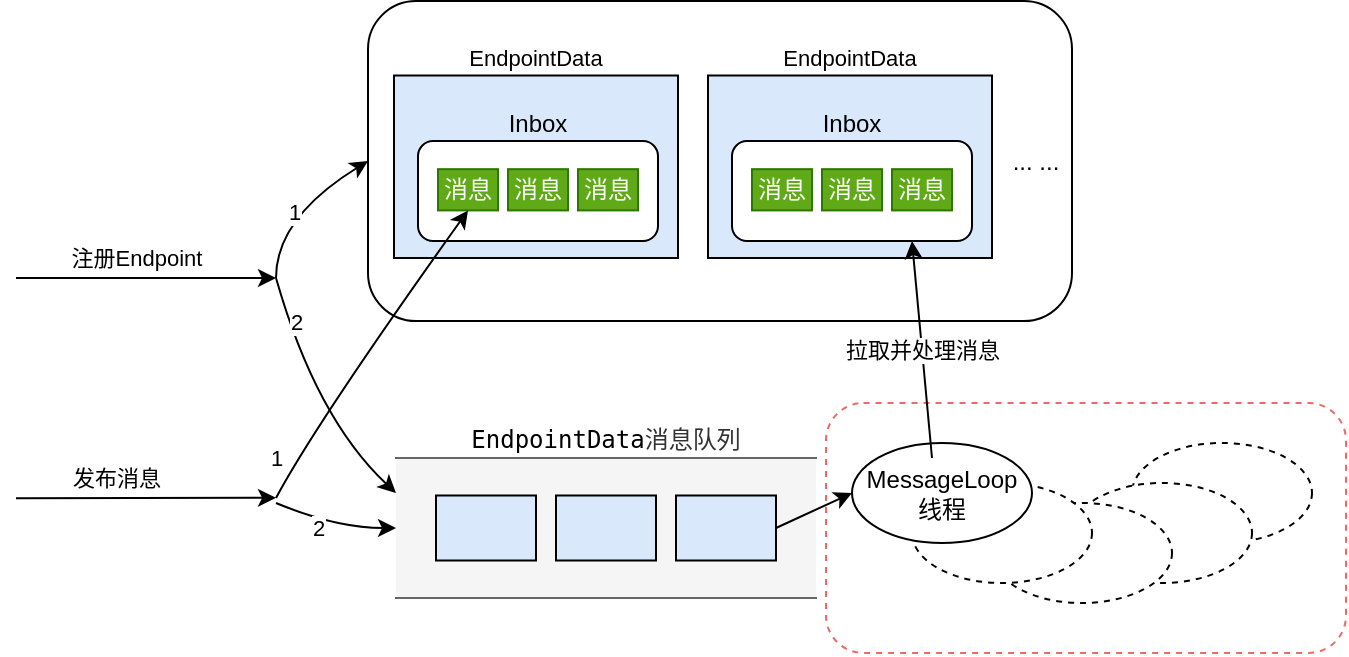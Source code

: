 <mxfile version="13.6.2" type="github">
  <diagram id="C5RBs43oDa-KdzZeNtuy" name="Page-1">
    <mxGraphModel dx="1640" dy="1662" grid="1" gridSize="10" guides="1" tooltips="1" connect="1" arrows="1" fold="1" page="1" pageScale="1" pageWidth="827" pageHeight="1169" math="0" shadow="0">
      <root>
        <mxCell id="WIyWlLk6GJQsqaUBKTNV-0" />
        <mxCell id="WIyWlLk6GJQsqaUBKTNV-1" parent="WIyWlLk6GJQsqaUBKTNV-0" />
        <mxCell id="Rbc1TjmeXXia_k8j4YUo-80" value="" style="rounded=1;whiteSpace=wrap;html=1;strokeColor=#000000;strokeWidth=1;fillColor=#ffffff;" vertex="1" parent="WIyWlLk6GJQsqaUBKTNV-1">
          <mxGeometry x="-614" y="-58.48" width="352" height="160" as="geometry" />
        </mxCell>
        <mxCell id="Rbc1TjmeXXia_k8j4YUo-50" value="" style="rounded=1;whiteSpace=wrap;html=1;dashed=1;fillColor=#ffffff;strokeColor=#EA6B66;strokeWidth=1;" vertex="1" parent="WIyWlLk6GJQsqaUBKTNV-1">
          <mxGeometry x="-385" y="142.5" width="260" height="125" as="geometry" />
        </mxCell>
        <mxCell id="Rbc1TjmeXXia_k8j4YUo-29" value="&lt;span style=&quot;color: rgb(0 , 0 , 0) ; background-color: rgb(255 , 255 , 255) ; font-family: &amp;#34;jetbrains mono&amp;#34; , monospace ; font-size: 9pt&quot;&gt;EndpointData&lt;/span&gt;消息队列" style="shape=partialRectangle;whiteSpace=wrap;html=1;left=0;right=0;fillColor=#f5f5f5;strokeColor=#666666;fontColor=#333333;labelPosition=center;verticalLabelPosition=top;align=center;verticalAlign=bottom;" vertex="1" parent="WIyWlLk6GJQsqaUBKTNV-1">
          <mxGeometry x="-600" y="170" width="210" height="70" as="geometry" />
        </mxCell>
        <mxCell id="Rbc1TjmeXXia_k8j4YUo-32" value="" style="endArrow=classic;html=1;" edge="1" parent="WIyWlLk6GJQsqaUBKTNV-1">
          <mxGeometry width="50" height="50" relative="1" as="geometry">
            <mxPoint x="-790" y="80" as="sourcePoint" />
            <mxPoint x="-660" y="80" as="targetPoint" />
          </mxGeometry>
        </mxCell>
        <mxCell id="Rbc1TjmeXXia_k8j4YUo-33" value="注册Endpoint" style="edgeLabel;html=1;align=center;verticalAlign=middle;resizable=0;points=[];" vertex="1" connectable="0" parent="Rbc1TjmeXXia_k8j4YUo-32">
          <mxGeometry x="0.2" y="2" relative="1" as="geometry">
            <mxPoint x="-18.29" y="-8" as="offset" />
          </mxGeometry>
        </mxCell>
        <mxCell id="Rbc1TjmeXXia_k8j4YUo-34" value="" style="curved=1;endArrow=classic;html=1;entryX=0;entryY=0.5;entryDx=0;entryDy=0;" edge="1" parent="WIyWlLk6GJQsqaUBKTNV-1" target="Rbc1TjmeXXia_k8j4YUo-80">
          <mxGeometry width="50" height="50" relative="1" as="geometry">
            <mxPoint x="-660" y="80" as="sourcePoint" />
            <mxPoint x="-590" y="30" as="targetPoint" />
            <Array as="points">
              <mxPoint x="-660" y="50" />
            </Array>
          </mxGeometry>
        </mxCell>
        <mxCell id="Rbc1TjmeXXia_k8j4YUo-37" value="1" style="edgeLabel;html=1;align=center;verticalAlign=middle;resizable=0;points=[];" vertex="1" connectable="0" parent="Rbc1TjmeXXia_k8j4YUo-34">
          <mxGeometry x="0.37" y="-5" relative="1" as="geometry">
            <mxPoint x="-16.93" y="7.3" as="offset" />
          </mxGeometry>
        </mxCell>
        <mxCell id="Rbc1TjmeXXia_k8j4YUo-36" value="" style="curved=1;endArrow=classic;html=1;entryX=0;entryY=0.25;entryDx=0;entryDy=0;" edge="1" parent="WIyWlLk6GJQsqaUBKTNV-1" target="Rbc1TjmeXXia_k8j4YUo-29">
          <mxGeometry width="50" height="50" relative="1" as="geometry">
            <mxPoint x="-660" y="80" as="sourcePoint" />
            <mxPoint x="-500" y="100" as="targetPoint" />
            <Array as="points">
              <mxPoint x="-640" y="150" />
            </Array>
          </mxGeometry>
        </mxCell>
        <mxCell id="Rbc1TjmeXXia_k8j4YUo-38" value="2" style="edgeLabel;html=1;align=center;verticalAlign=middle;resizable=0;points=[];" vertex="1" connectable="0" parent="Rbc1TjmeXXia_k8j4YUo-36">
          <mxGeometry x="0.152" y="3" relative="1" as="geometry">
            <mxPoint x="-12.44" y="-46.66" as="offset" />
          </mxGeometry>
        </mxCell>
        <mxCell id="Rbc1TjmeXXia_k8j4YUo-39" value="" style="endArrow=classic;html=1;" edge="1" parent="WIyWlLk6GJQsqaUBKTNV-1">
          <mxGeometry width="50" height="50" relative="1" as="geometry">
            <mxPoint x="-790" y="190.09" as="sourcePoint" />
            <mxPoint x="-660" y="189.92" as="targetPoint" />
          </mxGeometry>
        </mxCell>
        <mxCell id="Rbc1TjmeXXia_k8j4YUo-40" value="发布消息" style="edgeLabel;html=1;align=center;verticalAlign=middle;resizable=0;points=[];" vertex="1" connectable="0" parent="Rbc1TjmeXXia_k8j4YUo-39">
          <mxGeometry x="0.2" y="2" relative="1" as="geometry">
            <mxPoint x="-28.33" y="-8.14" as="offset" />
          </mxGeometry>
        </mxCell>
        <mxCell id="Rbc1TjmeXXia_k8j4YUo-44" value="" style="ellipse;whiteSpace=wrap;html=1;dashed=1;" vertex="1" parent="WIyWlLk6GJQsqaUBKTNV-1">
          <mxGeometry x="-232" y="162.5" width="90" height="50" as="geometry" />
        </mxCell>
        <mxCell id="Rbc1TjmeXXia_k8j4YUo-47" value="" style="ellipse;whiteSpace=wrap;html=1;dashed=1;" vertex="1" parent="WIyWlLk6GJQsqaUBKTNV-1">
          <mxGeometry x="-262" y="182.5" width="90" height="50" as="geometry" />
        </mxCell>
        <mxCell id="Rbc1TjmeXXia_k8j4YUo-48" value="" style="ellipse;whiteSpace=wrap;html=1;dashed=1;" vertex="1" parent="WIyWlLk6GJQsqaUBKTNV-1">
          <mxGeometry x="-302" y="192.5" width="90" height="50" as="geometry" />
        </mxCell>
        <mxCell id="Rbc1TjmeXXia_k8j4YUo-49" value="" style="ellipse;whiteSpace=wrap;html=1;dashed=1;" vertex="1" parent="WIyWlLk6GJQsqaUBKTNV-1">
          <mxGeometry x="-342" y="182.5" width="90" height="50" as="geometry" />
        </mxCell>
        <mxCell id="Rbc1TjmeXXia_k8j4YUo-43" value="MessageLoop&lt;br&gt;线程" style="ellipse;whiteSpace=wrap;html=1;" vertex="1" parent="WIyWlLk6GJQsqaUBKTNV-1">
          <mxGeometry x="-372" y="162.5" width="90" height="50" as="geometry" />
        </mxCell>
        <mxCell id="Rbc1TjmeXXia_k8j4YUo-62" value="" style="rounded=0;whiteSpace=wrap;html=1;strokeWidth=1;fillColor=#dae8fc;" vertex="1" parent="WIyWlLk6GJQsqaUBKTNV-1">
          <mxGeometry x="-580" y="188.75" width="50" height="32.5" as="geometry" />
        </mxCell>
        <mxCell id="Rbc1TjmeXXia_k8j4YUo-63" value="" style="rounded=0;whiteSpace=wrap;html=1;strokeWidth=1;fillColor=#dae8fc;" vertex="1" parent="WIyWlLk6GJQsqaUBKTNV-1">
          <mxGeometry x="-520" y="188.75" width="50" height="32.5" as="geometry" />
        </mxCell>
        <mxCell id="Rbc1TjmeXXia_k8j4YUo-64" value="" style="rounded=0;whiteSpace=wrap;html=1;strokeWidth=1;fillColor=#dae8fc;" vertex="1" parent="WIyWlLk6GJQsqaUBKTNV-1">
          <mxGeometry x="-460" y="188.75" width="50" height="32.5" as="geometry" />
        </mxCell>
        <mxCell id="Rbc1TjmeXXia_k8j4YUo-65" value="" style="endArrow=classic;html=1;entryX=0;entryY=0.5;entryDx=0;entryDy=0;exitX=1;exitY=0.5;exitDx=0;exitDy=0;" edge="1" parent="WIyWlLk6GJQsqaUBKTNV-1" source="Rbc1TjmeXXia_k8j4YUo-64" target="Rbc1TjmeXXia_k8j4YUo-43">
          <mxGeometry width="50" height="50" relative="1" as="geometry">
            <mxPoint x="-400" y="212.5" as="sourcePoint" />
            <mxPoint x="-350" y="162.5" as="targetPoint" />
          </mxGeometry>
        </mxCell>
        <mxCell id="Rbc1TjmeXXia_k8j4YUo-66" value="&lt;span style=&quot;font-size: 11px ; background-color: rgb(255 , 255 , 255)&quot;&gt;EndpointData&lt;/span&gt;" style="rounded=0;whiteSpace=wrap;html=1;strokeWidth=1;fillColor=#dae8fc;labelPosition=center;verticalLabelPosition=top;align=center;verticalAlign=bottom;" vertex="1" parent="WIyWlLk6GJQsqaUBKTNV-1">
          <mxGeometry x="-601" y="-21.25" width="142" height="91.25" as="geometry" />
        </mxCell>
        <mxCell id="Rbc1TjmeXXia_k8j4YUo-69" value="Inbox" style="rounded=1;whiteSpace=wrap;html=1;strokeColor=#000000;strokeWidth=1;fillColor=#ffffff;labelPosition=center;verticalLabelPosition=top;align=center;verticalAlign=bottom;" vertex="1" parent="WIyWlLk6GJQsqaUBKTNV-1">
          <mxGeometry x="-589" y="11.52" width="120" height="50" as="geometry" />
        </mxCell>
        <mxCell id="Rbc1TjmeXXia_k8j4YUo-72" value="消息" style="rounded=0;whiteSpace=wrap;html=1;strokeColor=#2D7600;strokeWidth=1;fillColor=#60a917;fontColor=#ffffff;" vertex="1" parent="WIyWlLk6GJQsqaUBKTNV-1">
          <mxGeometry x="-579" y="25.58" width="30" height="20.63" as="geometry" />
        </mxCell>
        <mxCell id="Rbc1TjmeXXia_k8j4YUo-73" value="消息" style="rounded=0;whiteSpace=wrap;html=1;strokeColor=#2D7600;strokeWidth=1;fillColor=#60a917;fontColor=#ffffff;" vertex="1" parent="WIyWlLk6GJQsqaUBKTNV-1">
          <mxGeometry x="-544" y="25.58" width="30" height="20.63" as="geometry" />
        </mxCell>
        <mxCell id="Rbc1TjmeXXia_k8j4YUo-74" value="消息" style="rounded=0;whiteSpace=wrap;html=1;strokeColor=#2D7600;strokeWidth=1;fillColor=#60a917;fontColor=#ffffff;" vertex="1" parent="WIyWlLk6GJQsqaUBKTNV-1">
          <mxGeometry x="-509" y="25.58" width="30" height="20.63" as="geometry" />
        </mxCell>
        <mxCell id="Rbc1TjmeXXia_k8j4YUo-75" value="&lt;span style=&quot;font-size: 11px ; background-color: rgb(255 , 255 , 255)&quot;&gt;EndpointData&lt;/span&gt;" style="rounded=0;whiteSpace=wrap;html=1;strokeWidth=1;fillColor=#dae8fc;labelPosition=center;verticalLabelPosition=top;align=center;verticalAlign=bottom;" vertex="1" parent="WIyWlLk6GJQsqaUBKTNV-1">
          <mxGeometry x="-444" y="-21.25" width="142" height="91.25" as="geometry" />
        </mxCell>
        <mxCell id="Rbc1TjmeXXia_k8j4YUo-76" value="Inbox" style="rounded=1;whiteSpace=wrap;html=1;strokeColor=#000000;strokeWidth=1;fillColor=#ffffff;labelPosition=center;verticalLabelPosition=top;align=center;verticalAlign=bottom;" vertex="1" parent="WIyWlLk6GJQsqaUBKTNV-1">
          <mxGeometry x="-432" y="11.52" width="120" height="50" as="geometry" />
        </mxCell>
        <mxCell id="Rbc1TjmeXXia_k8j4YUo-77" value="消息" style="rounded=0;whiteSpace=wrap;html=1;strokeColor=#2D7600;strokeWidth=1;fillColor=#60a917;fontColor=#ffffff;" vertex="1" parent="WIyWlLk6GJQsqaUBKTNV-1">
          <mxGeometry x="-422" y="25.58" width="30" height="20.63" as="geometry" />
        </mxCell>
        <mxCell id="Rbc1TjmeXXia_k8j4YUo-78" value="消息" style="rounded=0;whiteSpace=wrap;html=1;strokeColor=#2D7600;strokeWidth=1;fillColor=#60a917;fontColor=#ffffff;" vertex="1" parent="WIyWlLk6GJQsqaUBKTNV-1">
          <mxGeometry x="-387" y="25.58" width="30" height="20.63" as="geometry" />
        </mxCell>
        <mxCell id="Rbc1TjmeXXia_k8j4YUo-79" value="消息" style="rounded=0;whiteSpace=wrap;html=1;strokeColor=#2D7600;strokeWidth=1;fillColor=#60a917;fontColor=#ffffff;" vertex="1" parent="WIyWlLk6GJQsqaUBKTNV-1">
          <mxGeometry x="-352" y="25.58" width="30" height="20.63" as="geometry" />
        </mxCell>
        <mxCell id="Rbc1TjmeXXia_k8j4YUo-82" value="... ..." style="text;html=1;strokeColor=none;fillColor=none;align=center;verticalAlign=middle;whiteSpace=wrap;rounded=0;" vertex="1" parent="WIyWlLk6GJQsqaUBKTNV-1">
          <mxGeometry x="-300" y="11.52" width="40" height="20" as="geometry" />
        </mxCell>
        <mxCell id="Rbc1TjmeXXia_k8j4YUo-83" value="" style="curved=1;endArrow=classic;html=1;entryX=0.5;entryY=1;entryDx=0;entryDy=0;" edge="1" parent="WIyWlLk6GJQsqaUBKTNV-1" target="Rbc1TjmeXXia_k8j4YUo-72">
          <mxGeometry width="50" height="50" relative="1" as="geometry">
            <mxPoint x="-660" y="190" as="sourcePoint" />
            <mxPoint x="-614" y="94.02" as="targetPoint" />
            <Array as="points">
              <mxPoint x="-640" y="152.5" />
            </Array>
          </mxGeometry>
        </mxCell>
        <mxCell id="Rbc1TjmeXXia_k8j4YUo-84" value="1" style="edgeLabel;html=1;align=center;verticalAlign=middle;resizable=0;points=[];" vertex="1" connectable="0" parent="Rbc1TjmeXXia_k8j4YUo-83">
          <mxGeometry x="0.37" y="-5" relative="1" as="geometry">
            <mxPoint x="-68.17" y="76.28" as="offset" />
          </mxGeometry>
        </mxCell>
        <mxCell id="Rbc1TjmeXXia_k8j4YUo-85" value="" style="curved=1;endArrow=classic;html=1;entryX=0;entryY=0.5;entryDx=0;entryDy=0;" edge="1" parent="WIyWlLk6GJQsqaUBKTNV-1" target="Rbc1TjmeXXia_k8j4YUo-29">
          <mxGeometry width="50" height="50" relative="1" as="geometry">
            <mxPoint x="-660" y="192.5" as="sourcePoint" />
            <mxPoint x="-600" y="300.0" as="targetPoint" />
            <Array as="points">
              <mxPoint x="-630" y="205" />
            </Array>
          </mxGeometry>
        </mxCell>
        <mxCell id="Rbc1TjmeXXia_k8j4YUo-86" value="2" style="edgeLabel;html=1;align=center;verticalAlign=middle;resizable=0;points=[];" vertex="1" connectable="0" parent="Rbc1TjmeXXia_k8j4YUo-85">
          <mxGeometry x="0.152" y="3" relative="1" as="geometry">
            <mxPoint x="-12.44" y="3" as="offset" />
          </mxGeometry>
        </mxCell>
        <mxCell id="Rbc1TjmeXXia_k8j4YUo-87" value="拉取并处理消息" style="endArrow=classic;html=1;entryX=0.75;entryY=1;entryDx=0;entryDy=0;" edge="1" parent="WIyWlLk6GJQsqaUBKTNV-1" target="Rbc1TjmeXXia_k8j4YUo-76">
          <mxGeometry width="50" height="50" relative="1" as="geometry">
            <mxPoint x="-332" y="170" as="sourcePoint" />
            <mxPoint x="-282" y="120" as="targetPoint" />
          </mxGeometry>
        </mxCell>
      </root>
    </mxGraphModel>
  </diagram>
</mxfile>
